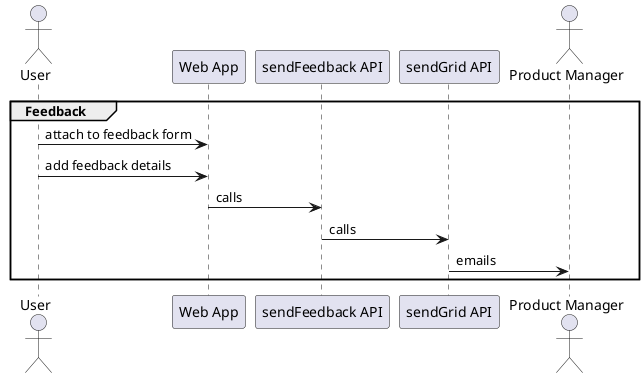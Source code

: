 @startuml system-flow_enter-test-result-code

Actor User

group Feedback
User -> "Web App": attach to feedback form
User -> "Web App": add feedback details
"Web App" -> "sendFeedback API": calls
"sendFeedback API" ->  "sendGrid API": calls
Actor "Product Manager"
"sendGrid API" -> "Product Manager": emails
end

@enduml
